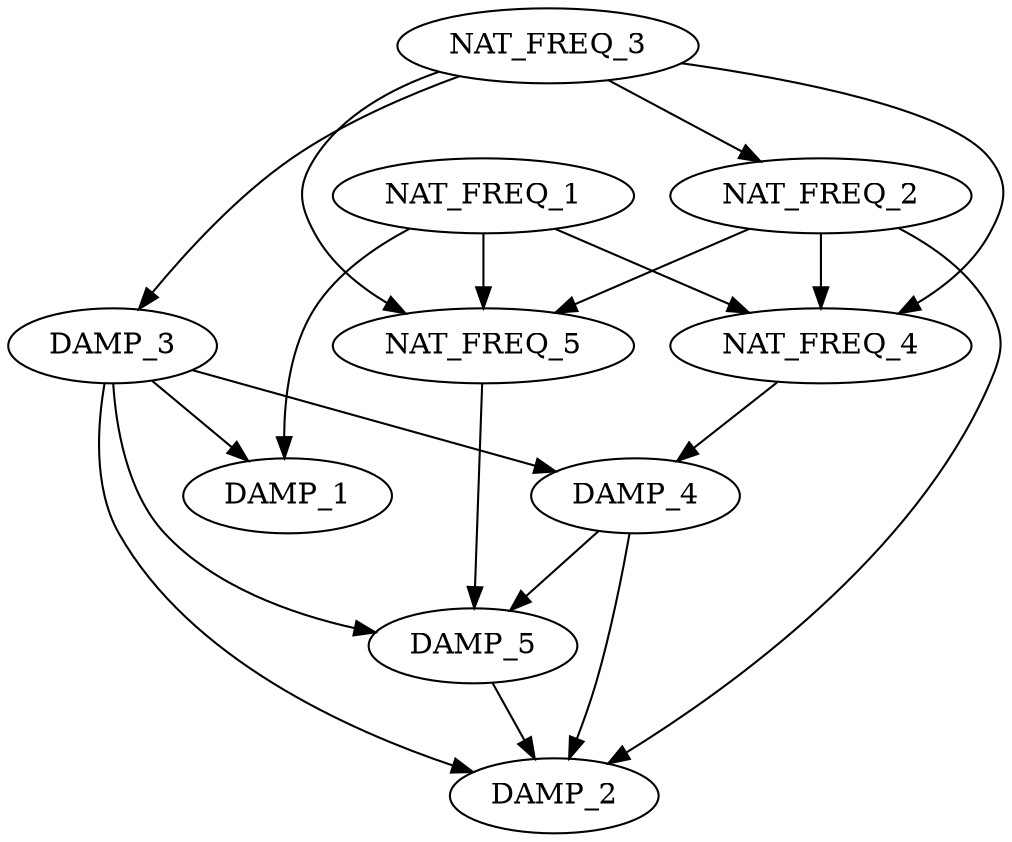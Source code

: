 strict digraph "" {
	NAT_FREQ_1 -> NAT_FREQ_4;
	NAT_FREQ_1 -> NAT_FREQ_5;
	NAT_FREQ_1 -> DAMP_1;
	NAT_FREQ_2 -> NAT_FREQ_4;
	NAT_FREQ_2 -> NAT_FREQ_5;
	NAT_FREQ_2 -> DAMP_2;
	NAT_FREQ_3 -> NAT_FREQ_2;
	NAT_FREQ_3 -> NAT_FREQ_4;
	NAT_FREQ_3 -> NAT_FREQ_5;
	NAT_FREQ_3 -> DAMP_3;
	NAT_FREQ_4 -> DAMP_4;
	NAT_FREQ_5 -> DAMP_5;
	DAMP_3 -> DAMP_1;
	DAMP_3 -> DAMP_2;
	DAMP_3 -> DAMP_4;
	DAMP_3 -> DAMP_5;
	DAMP_4 -> DAMP_2;
	DAMP_4 -> DAMP_5;
	DAMP_5 -> DAMP_2;
}
